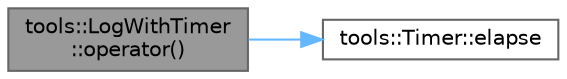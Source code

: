 digraph "tools::LogWithTimer::operator()"
{
 // LATEX_PDF_SIZE
  bgcolor="transparent";
  edge [fontname=Helvetica,fontsize=10,labelfontname=Helvetica,labelfontsize=10];
  node [fontname=Helvetica,fontsize=10,shape=box,height=0.2,width=0.4];
  rankdir="LR";
  Node1 [id="Node000001",label="tools::LogWithTimer\l::operator()",height=0.2,width=0.4,color="gray40", fillcolor="grey60", style="filled", fontcolor="black",tooltip="Print log."];
  Node1 -> Node2 [id="edge1_Node000001_Node000002",color="steelblue1",style="solid",tooltip=" "];
  Node2 [id="Node000002",label="tools::Timer::elapse",height=0.2,width=0.4,color="grey40", fillcolor="white", style="filled",URL="$classtools_1_1_timer.html#a16ec8bf99b4a471e51fd4ef0d7132d8d",tooltip="Return time from reset / construction to now."];
}
